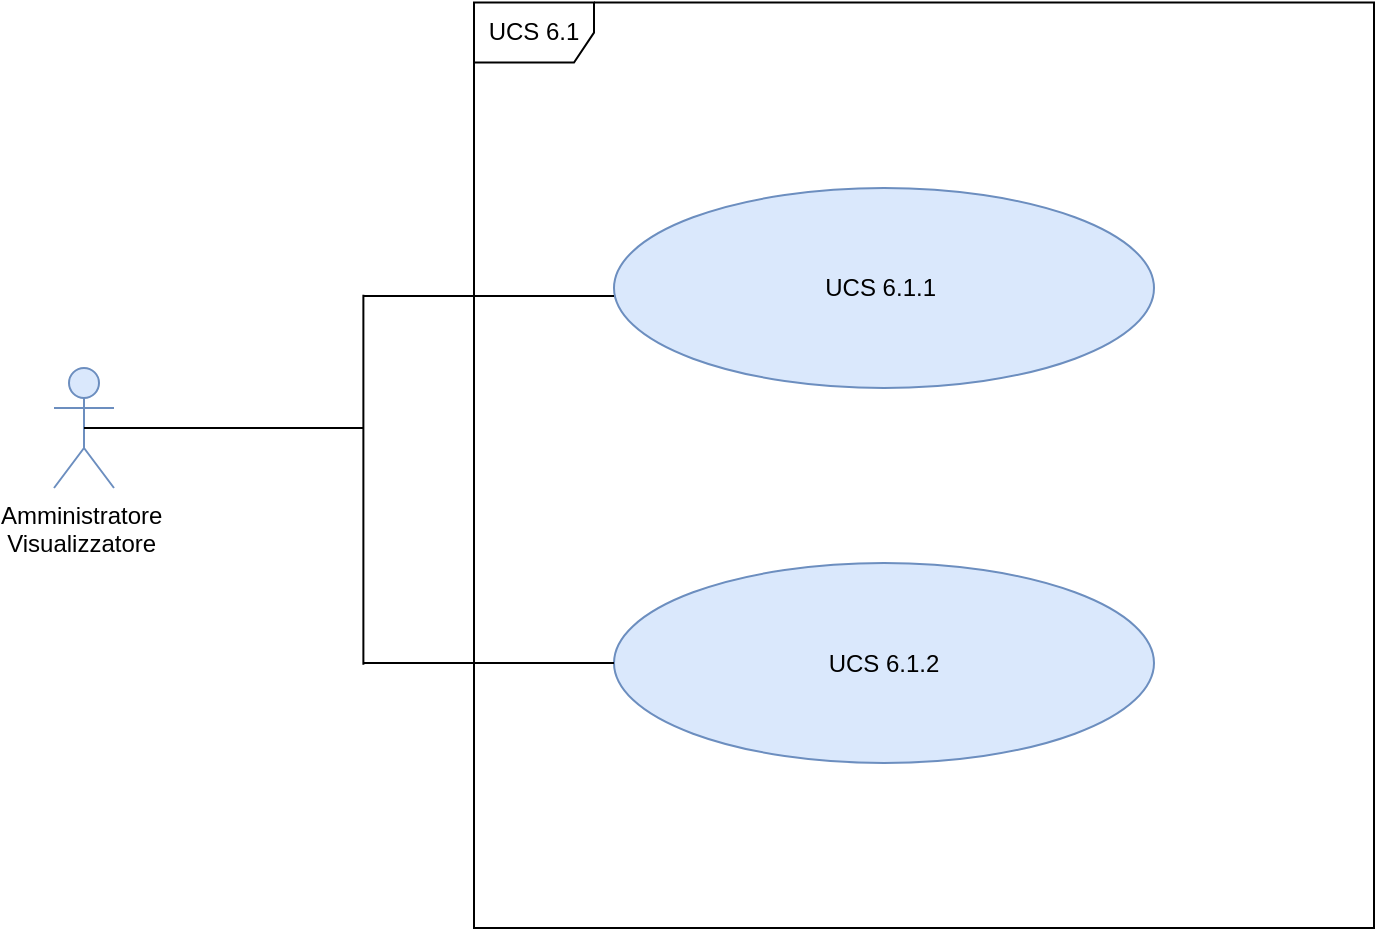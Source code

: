 <mxfile type="device" version="12.4.7"><diagram id="e7e014a7-5840-1c2e-5031-d8a46d1fe8dd" name="Page-1"><mxGraphModel background="#ffffff" dx="1348" dy="688" gridSize="10" guides="1" tooltips="1" connect="1" arrows="1" fold="1" page="1" pageScale="1" pageWidth="1169" pageHeight="826" math="0" shadow="0" grid="1"><root><mxCell id="0"/><mxCell id="1" parent="0"/><mxCell id="ISubfQqRz0Y6-lQWiGrx-2" value="" parent="1" style="line;strokeWidth=1;fillColor=none;align=left;verticalAlign=middle;spacingTop=-1;spacingLeft=3;spacingRight=3;rotatable=0;labelPosition=right;points=[];portConstraint=eastwest;verticalLabelPosition=middle;rotation=90;" vertex="1"><mxGeometry as="geometry" x="152.19" y="395.82" width="185" height="60"/></mxCell><mxCell id="yFqueE0bvkqC2CLvMh4e-42" value="UCS 6.1" parent="1" style="shape=umlFrame;whiteSpace=wrap;html=1;" vertex="1"><mxGeometry as="geometry" x="300" y="187.29" width="450" height="462.71"/></mxCell><mxCell id="yFqueE0bvkqC2CLvMh4e-43" value="&lt;div style=&quot;color: rgb(0 , 0 , 0) ; font-family: &amp;#34;helvetica&amp;#34; ; font-size: 12px ; font-style: normal ; font-variant: normal ; font-weight: 400 ; letter-spacing: normal ; line-height: 120% ; text-align: center ; text-decoration: none ; text-indent: 0px ; text-transform: none ; white-space: nowrap ; word-spacing: 0px&quot;&gt;Amministratore&amp;nbsp;&lt;/div&gt;&lt;div style=&quot;color: rgb(0 , 0 , 0) ; font-family: &amp;#34;helvetica&amp;#34; ; font-size: 12px ; font-style: normal ; font-variant: normal ; font-weight: 400 ; letter-spacing: normal ; line-height: 120% ; text-align: center ; text-decoration: none ; text-indent: 0px ; text-transform: none ; white-space: nowrap ; word-spacing: 0px&quot;&gt;Visualizzatore&amp;nbsp;&lt;/div&gt;" parent="1" style="shape=umlActor;verticalLabelPosition=bottom;labelBackgroundColor=#ffffff;verticalAlign=top;html=1;fillColor=#dae8fc;strokeColor=#6c8ebf;" vertex="1"><mxGeometry as="geometry" x="90" y="370" width="30" height="60"/></mxCell><mxCell id="yFqueE0bvkqC2CLvMh4e-47" value="UCS 6.1.1&amp;nbsp;" parent="1" style="ellipse;whiteSpace=wrap;html=1;fillColor=#dae8fc;strokeColor=#6c8ebf;" vertex="1"><mxGeometry as="geometry" x="370" y="280" width="270" height="100"/></mxCell><mxCell id="yFqueE0bvkqC2CLvMh4e-52" value="UCS 6.1.2" parent="1" style="ellipse;whiteSpace=wrap;html=1;fillColor=#dae8fc;strokeColor=#6c8ebf;" vertex="1"><mxGeometry as="geometry" x="370" y="467.5" width="270" height="100"/></mxCell><mxCell id="ISubfQqRz0Y6-lQWiGrx-1" value="" parent="1" style="line;strokeWidth=1;fillColor=none;align=left;verticalAlign=middle;spacingTop=-1;spacingLeft=3;spacingRight=3;rotatable=0;labelPosition=right;points=[];portConstraint=eastwest;" vertex="1"><mxGeometry as="geometry" x="105" y="396" width="140" height="8"/></mxCell><mxCell id="ISubfQqRz0Y6-lQWiGrx-3" value="" parent="1" style="line;strokeWidth=1;fillColor=none;align=left;verticalAlign=middle;spacingTop=-1;spacingLeft=3;spacingRight=3;rotatable=0;labelPosition=right;points=[];portConstraint=eastwest;" vertex="1"><mxGeometry as="geometry" x="245" y="330" width="125" height="8"/></mxCell><mxCell id="ISubfQqRz0Y6-lQWiGrx-4" value="" parent="1" style="line;strokeWidth=1;fillColor=none;align=left;verticalAlign=middle;spacingTop=-1;spacingLeft=3;spacingRight=3;rotatable=0;labelPosition=right;points=[];portConstraint=eastwest;" vertex="1"><mxGeometry as="geometry" x="245" y="513.5" width="125" height="8"/></mxCell></root></mxGraphModel></diagram></mxfile>